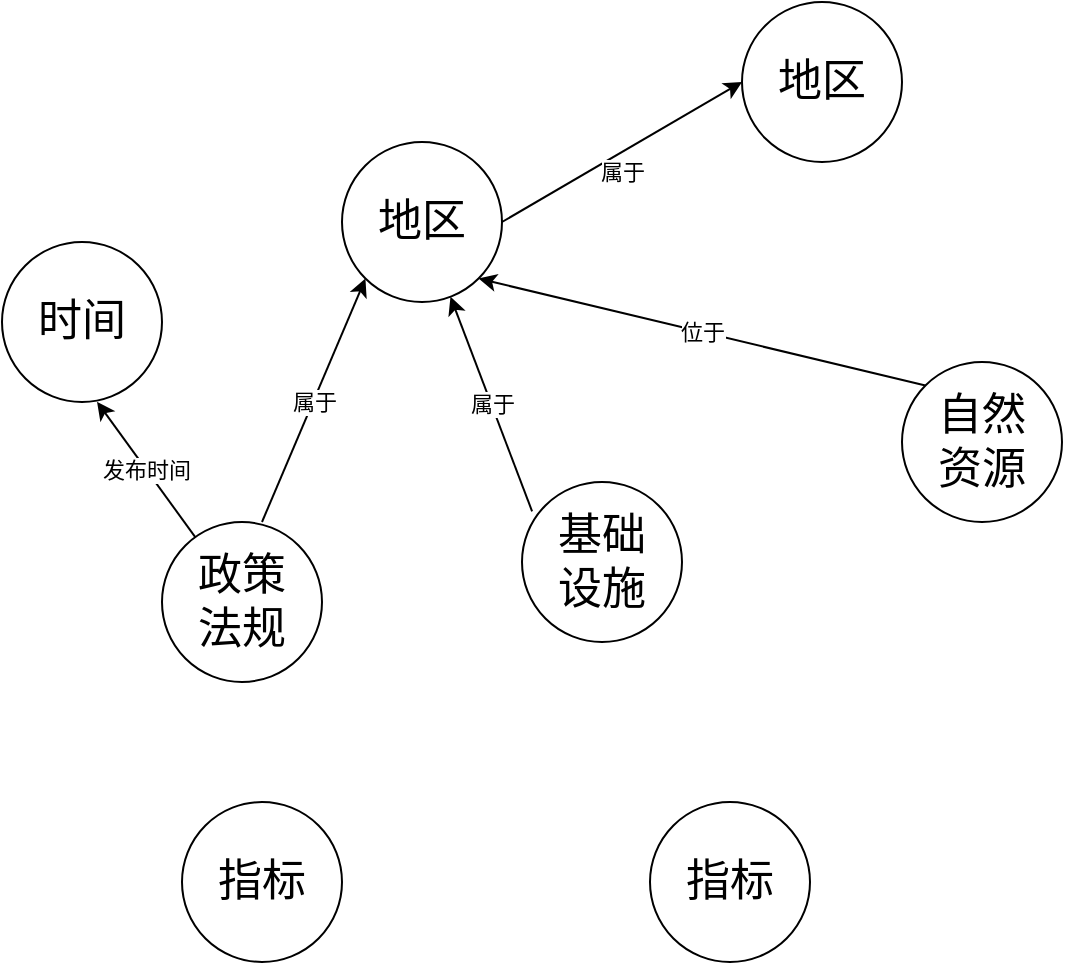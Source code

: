 <mxfile version="21.2.9" type="github">
  <diagram name="第 1 页" id="turkAhPr9zFCfq3p8eQr">
    <mxGraphModel dx="921" dy="578" grid="1" gridSize="10" guides="1" tooltips="1" connect="1" arrows="1" fold="1" page="1" pageScale="1" pageWidth="827" pageHeight="1169" math="0" shadow="0">
      <root>
        <mxCell id="0" />
        <mxCell id="1" parent="0" />
        <mxCell id="1PEm1bFxlQT37k7Xql6N-1" value="&lt;font style=&quot;font-size: 22px;&quot;&gt;地区&lt;/font&gt;" style="ellipse;whiteSpace=wrap;html=1;aspect=fixed;" vertex="1" parent="1">
          <mxGeometry x="180" y="100" width="80" height="80" as="geometry" />
        </mxCell>
        <mxCell id="1PEm1bFxlQT37k7Xql6N-2" value="&lt;font style=&quot;font-size: 22px;&quot;&gt;地区&lt;/font&gt;" style="ellipse;whiteSpace=wrap;html=1;aspect=fixed;" vertex="1" parent="1">
          <mxGeometry x="380" y="30" width="80" height="80" as="geometry" />
        </mxCell>
        <mxCell id="1PEm1bFxlQT37k7Xql6N-5" value="" style="endArrow=classic;html=1;rounded=0;entryX=0;entryY=0.5;entryDx=0;entryDy=0;exitX=1;exitY=0.5;exitDx=0;exitDy=0;" edge="1" parent="1" source="1PEm1bFxlQT37k7Xql6N-1" target="1PEm1bFxlQT37k7Xql6N-2">
          <mxGeometry relative="1" as="geometry">
            <mxPoint x="310" y="138" as="sourcePoint" />
            <mxPoint x="420" y="138" as="targetPoint" />
          </mxGeometry>
        </mxCell>
        <mxCell id="1PEm1bFxlQT37k7Xql6N-6" value="属于" style="edgeLabel;resizable=0;html=1;align=center;verticalAlign=middle;" connectable="0" vertex="1" parent="1PEm1bFxlQT37k7Xql6N-5">
          <mxGeometry relative="1" as="geometry">
            <mxPoint y="10" as="offset" />
          </mxGeometry>
        </mxCell>
        <mxCell id="1PEm1bFxlQT37k7Xql6N-8" value="&lt;span style=&quot;font-size: 22px;&quot;&gt;时间&lt;/span&gt;" style="ellipse;whiteSpace=wrap;html=1;aspect=fixed;" vertex="1" parent="1">
          <mxGeometry x="10" y="150" width="80" height="80" as="geometry" />
        </mxCell>
        <mxCell id="1PEm1bFxlQT37k7Xql6N-9" value="&lt;span style=&quot;font-size: 22px;&quot;&gt;基础&lt;br&gt;设施&lt;br&gt;&lt;/span&gt;" style="ellipse;whiteSpace=wrap;html=1;aspect=fixed;" vertex="1" parent="1">
          <mxGeometry x="270" y="270" width="80" height="80" as="geometry" />
        </mxCell>
        <mxCell id="1PEm1bFxlQT37k7Xql6N-10" value="&lt;span style=&quot;font-size: 22px;&quot;&gt;自然&lt;br&gt;资源&lt;br&gt;&lt;/span&gt;" style="ellipse;whiteSpace=wrap;html=1;aspect=fixed;" vertex="1" parent="1">
          <mxGeometry x="460" y="210" width="80" height="80" as="geometry" />
        </mxCell>
        <mxCell id="1PEm1bFxlQT37k7Xql6N-11" value="&lt;span style=&quot;font-size: 22px;&quot;&gt;政策&lt;br&gt;法规&lt;br&gt;&lt;/span&gt;" style="ellipse;whiteSpace=wrap;html=1;aspect=fixed;" vertex="1" parent="1">
          <mxGeometry x="90" y="290" width="80" height="80" as="geometry" />
        </mxCell>
        <mxCell id="1PEm1bFxlQT37k7Xql6N-12" value="" style="endArrow=classic;html=1;rounded=0;entryX=0;entryY=1;entryDx=0;entryDy=0;" edge="1" parent="1" target="1PEm1bFxlQT37k7Xql6N-1">
          <mxGeometry relative="1" as="geometry">
            <mxPoint x="140" y="290" as="sourcePoint" />
            <mxPoint x="240" y="290" as="targetPoint" />
          </mxGeometry>
        </mxCell>
        <mxCell id="1PEm1bFxlQT37k7Xql6N-13" value="属于" style="edgeLabel;resizable=0;html=1;align=center;verticalAlign=middle;" connectable="0" vertex="1" parent="1PEm1bFxlQT37k7Xql6N-12">
          <mxGeometry relative="1" as="geometry" />
        </mxCell>
        <mxCell id="1PEm1bFxlQT37k7Xql6N-16" value="" style="endArrow=classic;html=1;rounded=0;exitX=0.063;exitY=0.183;exitDx=0;exitDy=0;exitPerimeter=0;" edge="1" parent="1" source="1PEm1bFxlQT37k7Xql6N-9" target="1PEm1bFxlQT37k7Xql6N-1">
          <mxGeometry relative="1" as="geometry">
            <mxPoint x="150" y="300" as="sourcePoint" />
            <mxPoint x="202" y="178" as="targetPoint" />
          </mxGeometry>
        </mxCell>
        <mxCell id="1PEm1bFxlQT37k7Xql6N-17" value="属于" style="edgeLabel;resizable=0;html=1;align=center;verticalAlign=middle;" connectable="0" vertex="1" parent="1PEm1bFxlQT37k7Xql6N-16">
          <mxGeometry relative="1" as="geometry" />
        </mxCell>
        <mxCell id="1PEm1bFxlQT37k7Xql6N-19" value="" style="endArrow=classic;html=1;rounded=0;exitX=0;exitY=0;exitDx=0;exitDy=0;entryX=1;entryY=1;entryDx=0;entryDy=0;" edge="1" parent="1" source="1PEm1bFxlQT37k7Xql6N-10" target="1PEm1bFxlQT37k7Xql6N-1">
          <mxGeometry relative="1" as="geometry">
            <mxPoint x="398" y="295" as="sourcePoint" />
            <mxPoint x="357" y="187" as="targetPoint" />
          </mxGeometry>
        </mxCell>
        <mxCell id="1PEm1bFxlQT37k7Xql6N-20" value="位于" style="edgeLabel;resizable=0;html=1;align=center;verticalAlign=middle;" connectable="0" vertex="1" parent="1PEm1bFxlQT37k7Xql6N-19">
          <mxGeometry relative="1" as="geometry" />
        </mxCell>
        <mxCell id="1PEm1bFxlQT37k7Xql6N-22" value="" style="endArrow=classic;html=1;rounded=0;entryX=0.594;entryY=0.999;entryDx=0;entryDy=0;entryPerimeter=0;" edge="1" parent="1" source="1PEm1bFxlQT37k7Xql6N-11" target="1PEm1bFxlQT37k7Xql6N-8">
          <mxGeometry relative="1" as="geometry">
            <mxPoint x="150" y="300" as="sourcePoint" />
            <mxPoint x="202" y="178" as="targetPoint" />
          </mxGeometry>
        </mxCell>
        <mxCell id="1PEm1bFxlQT37k7Xql6N-23" value="发布时间" style="edgeLabel;resizable=0;html=1;align=center;verticalAlign=middle;" connectable="0" vertex="1" parent="1PEm1bFxlQT37k7Xql6N-22">
          <mxGeometry relative="1" as="geometry" />
        </mxCell>
        <mxCell id="1PEm1bFxlQT37k7Xql6N-24" value="&lt;span style=&quot;font-size: 22px;&quot;&gt;指标&lt;br&gt;&lt;/span&gt;" style="ellipse;whiteSpace=wrap;html=1;aspect=fixed;" vertex="1" parent="1">
          <mxGeometry x="100" y="430" width="80" height="80" as="geometry" />
        </mxCell>
        <mxCell id="1PEm1bFxlQT37k7Xql6N-25" value="&lt;span style=&quot;font-size: 22px;&quot;&gt;指标&lt;br&gt;&lt;/span&gt;" style="ellipse;whiteSpace=wrap;html=1;aspect=fixed;" vertex="1" parent="1">
          <mxGeometry x="334" y="430" width="80" height="80" as="geometry" />
        </mxCell>
      </root>
    </mxGraphModel>
  </diagram>
</mxfile>

